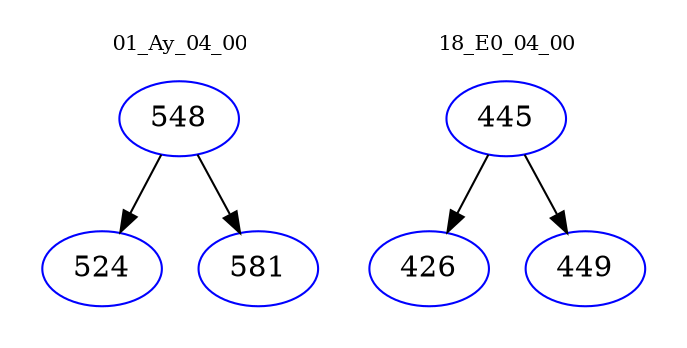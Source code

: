 digraph{
subgraph cluster_0 {
color = white
label = "01_Ay_04_00";
fontsize=10;
T0_548 [label="548", color="blue"]
T0_548 -> T0_524 [color="black"]
T0_524 [label="524", color="blue"]
T0_548 -> T0_581 [color="black"]
T0_581 [label="581", color="blue"]
}
subgraph cluster_1 {
color = white
label = "18_E0_04_00";
fontsize=10;
T1_445 [label="445", color="blue"]
T1_445 -> T1_426 [color="black"]
T1_426 [label="426", color="blue"]
T1_445 -> T1_449 [color="black"]
T1_449 [label="449", color="blue"]
}
}

